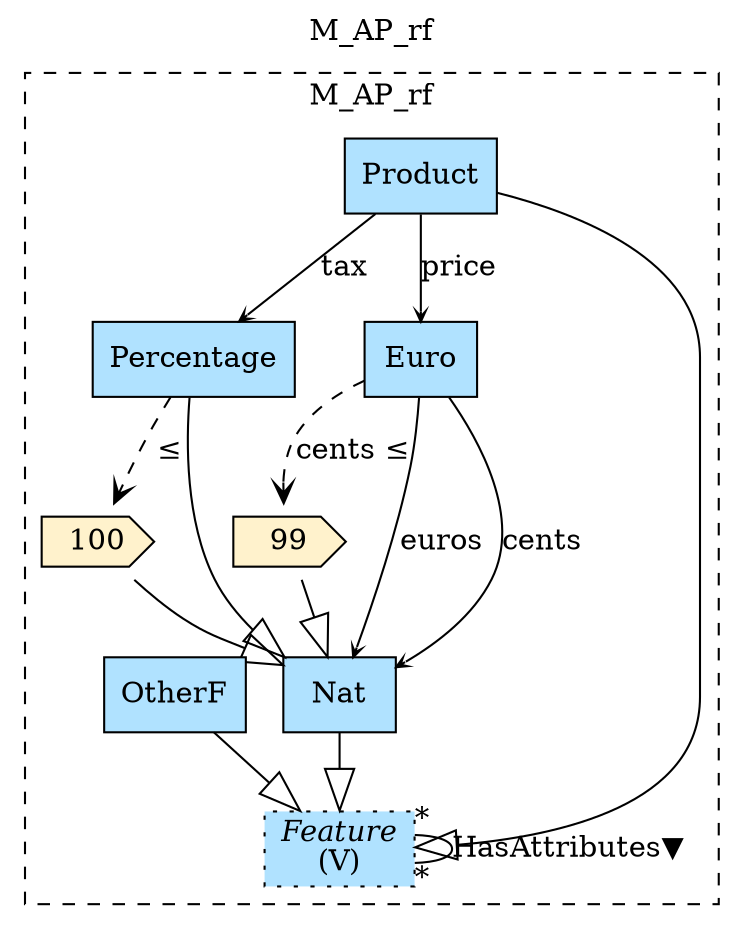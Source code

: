 digraph {graph[label=M_AP_rf,labelloc=tl,labelfontsize=12];
subgraph cluster_M_AP_rf{style=dashed;label=M_AP_rf;
"Percentage"[shape=record,fillcolor=lightskyblue1,style = filled,label="Percentage"];
"V100"[shape=cds,fillcolor="#FFF2CC",style = filled,label="100"];
"Euro"[shape=record,fillcolor=lightskyblue1,style = filled,label="Euro"];
"V99"[shape=cds,fillcolor="#FFF2CC",style = filled,label="99"];
"Feature"[shape=record,fillcolor=lightskyblue1,style ="filled,dotted",label=<{<I>Feature</I><br/>(V)}>];
"Nat"[shape=record,fillcolor=lightskyblue1,style = filled,label="Nat"];
"Product"[shape=record,fillcolor=lightskyblue1,style = filled,label="Product"];
"OtherF"[shape=record,fillcolor=lightskyblue1,style = filled,label="OtherF"];

"OtherF"->"Feature"[arrowhead=onormal,arrowsize=2.0];
"Product"->"Euro"[label="price",arrowhead=vee,headlabel="",arrowsize=.5];
"Product"->"Percentage"[label="tax",arrowhead=vee,headlabel="",arrowsize=.5];
"Feature"->"Feature"[label="HasAttributes▼",dir=none,taillabel="*",headlabel="*"];
"Product"->"Feature"[arrowhead=onormal,arrowsize=2.0];
"Nat"->"Feature"[arrowhead=onormal,arrowsize=2.0];
"Euro"->"V99"[arrowhead=vee,style=dashed,label="cents ≤"];

"V99"->"Nat"[arrowhead=onormal,arrowsize=2.0];
"Euro"->"Nat"[label="euros",arrowhead=vee,headlabel="",arrowsize=.5];
"Euro"->"Nat"[label="cents",arrowhead=vee,headlabel="",arrowsize=.5];
"Percentage"->"V100"[arrowhead=vee,style=dashed,label=" ≤"];

"V100"->"Nat"[arrowhead=onormal,arrowsize=2.0];
"Percentage"->"Nat"[arrowhead=onormal,arrowsize=2.0];

}
}